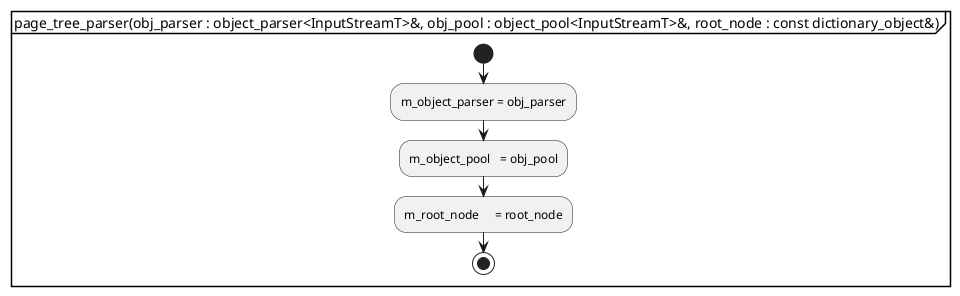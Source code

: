 @startuml page_tree_parser
partition "page_tree_parser(obj_parser : object_parser<InputStreamT>&, obj_pool : object_pool<InputStreamT>&, root_node : const dictionary_object&)" {
start
	:m_object_parser = obj_parser;
	:m_object_pool   = obj_pool;
	:m_root_node     = root_node;
stop
}
@enduml

@startuml get_pages
partition "get_pages()" {
start
	:return get_pages(root_node, {});
stop
}
@enduml

@startuml get_pages_recursive
partition "get_pages(page_node : const dictionary_object&, inherited_attributes : const dictionary_object&)" {
start
	if ("Pages" == page_node.at("Type")) then (y)
		:new_inherited_attributes = inherited_attributes;
		while (entry in page_node) is (y)
			' Resources, MediaBox, CropBox, Rotate
			if (継承できるキー(entry->first)) then (y)
				:new_inherited_attributes.insert_or_assign(entry->first, entry->second);
			endif
		endwhile

		:pages = List<PDFPage>;
		while (kid in page_node.at("Kids")) is (y)
			:pages.AddRanges(get_pages(kid, new_inherited_attributes));
		endwhile
		:return pages;
		stop
	elseif ("Page" == page_node.at("Type")) then (y)
		:complete_page_object = page_node;
		:complete_page_object.insert(inherited_attributes.begin(), inherited_attributes.end());

		:this_page_parser : page_parser(m_object_parser, m_object_pool, complete_page_object);
		:return this_page_parser.get_page(complete_page_object);
	else
		:throw document_error();
		stop
	endif
stop
}
@enduml
